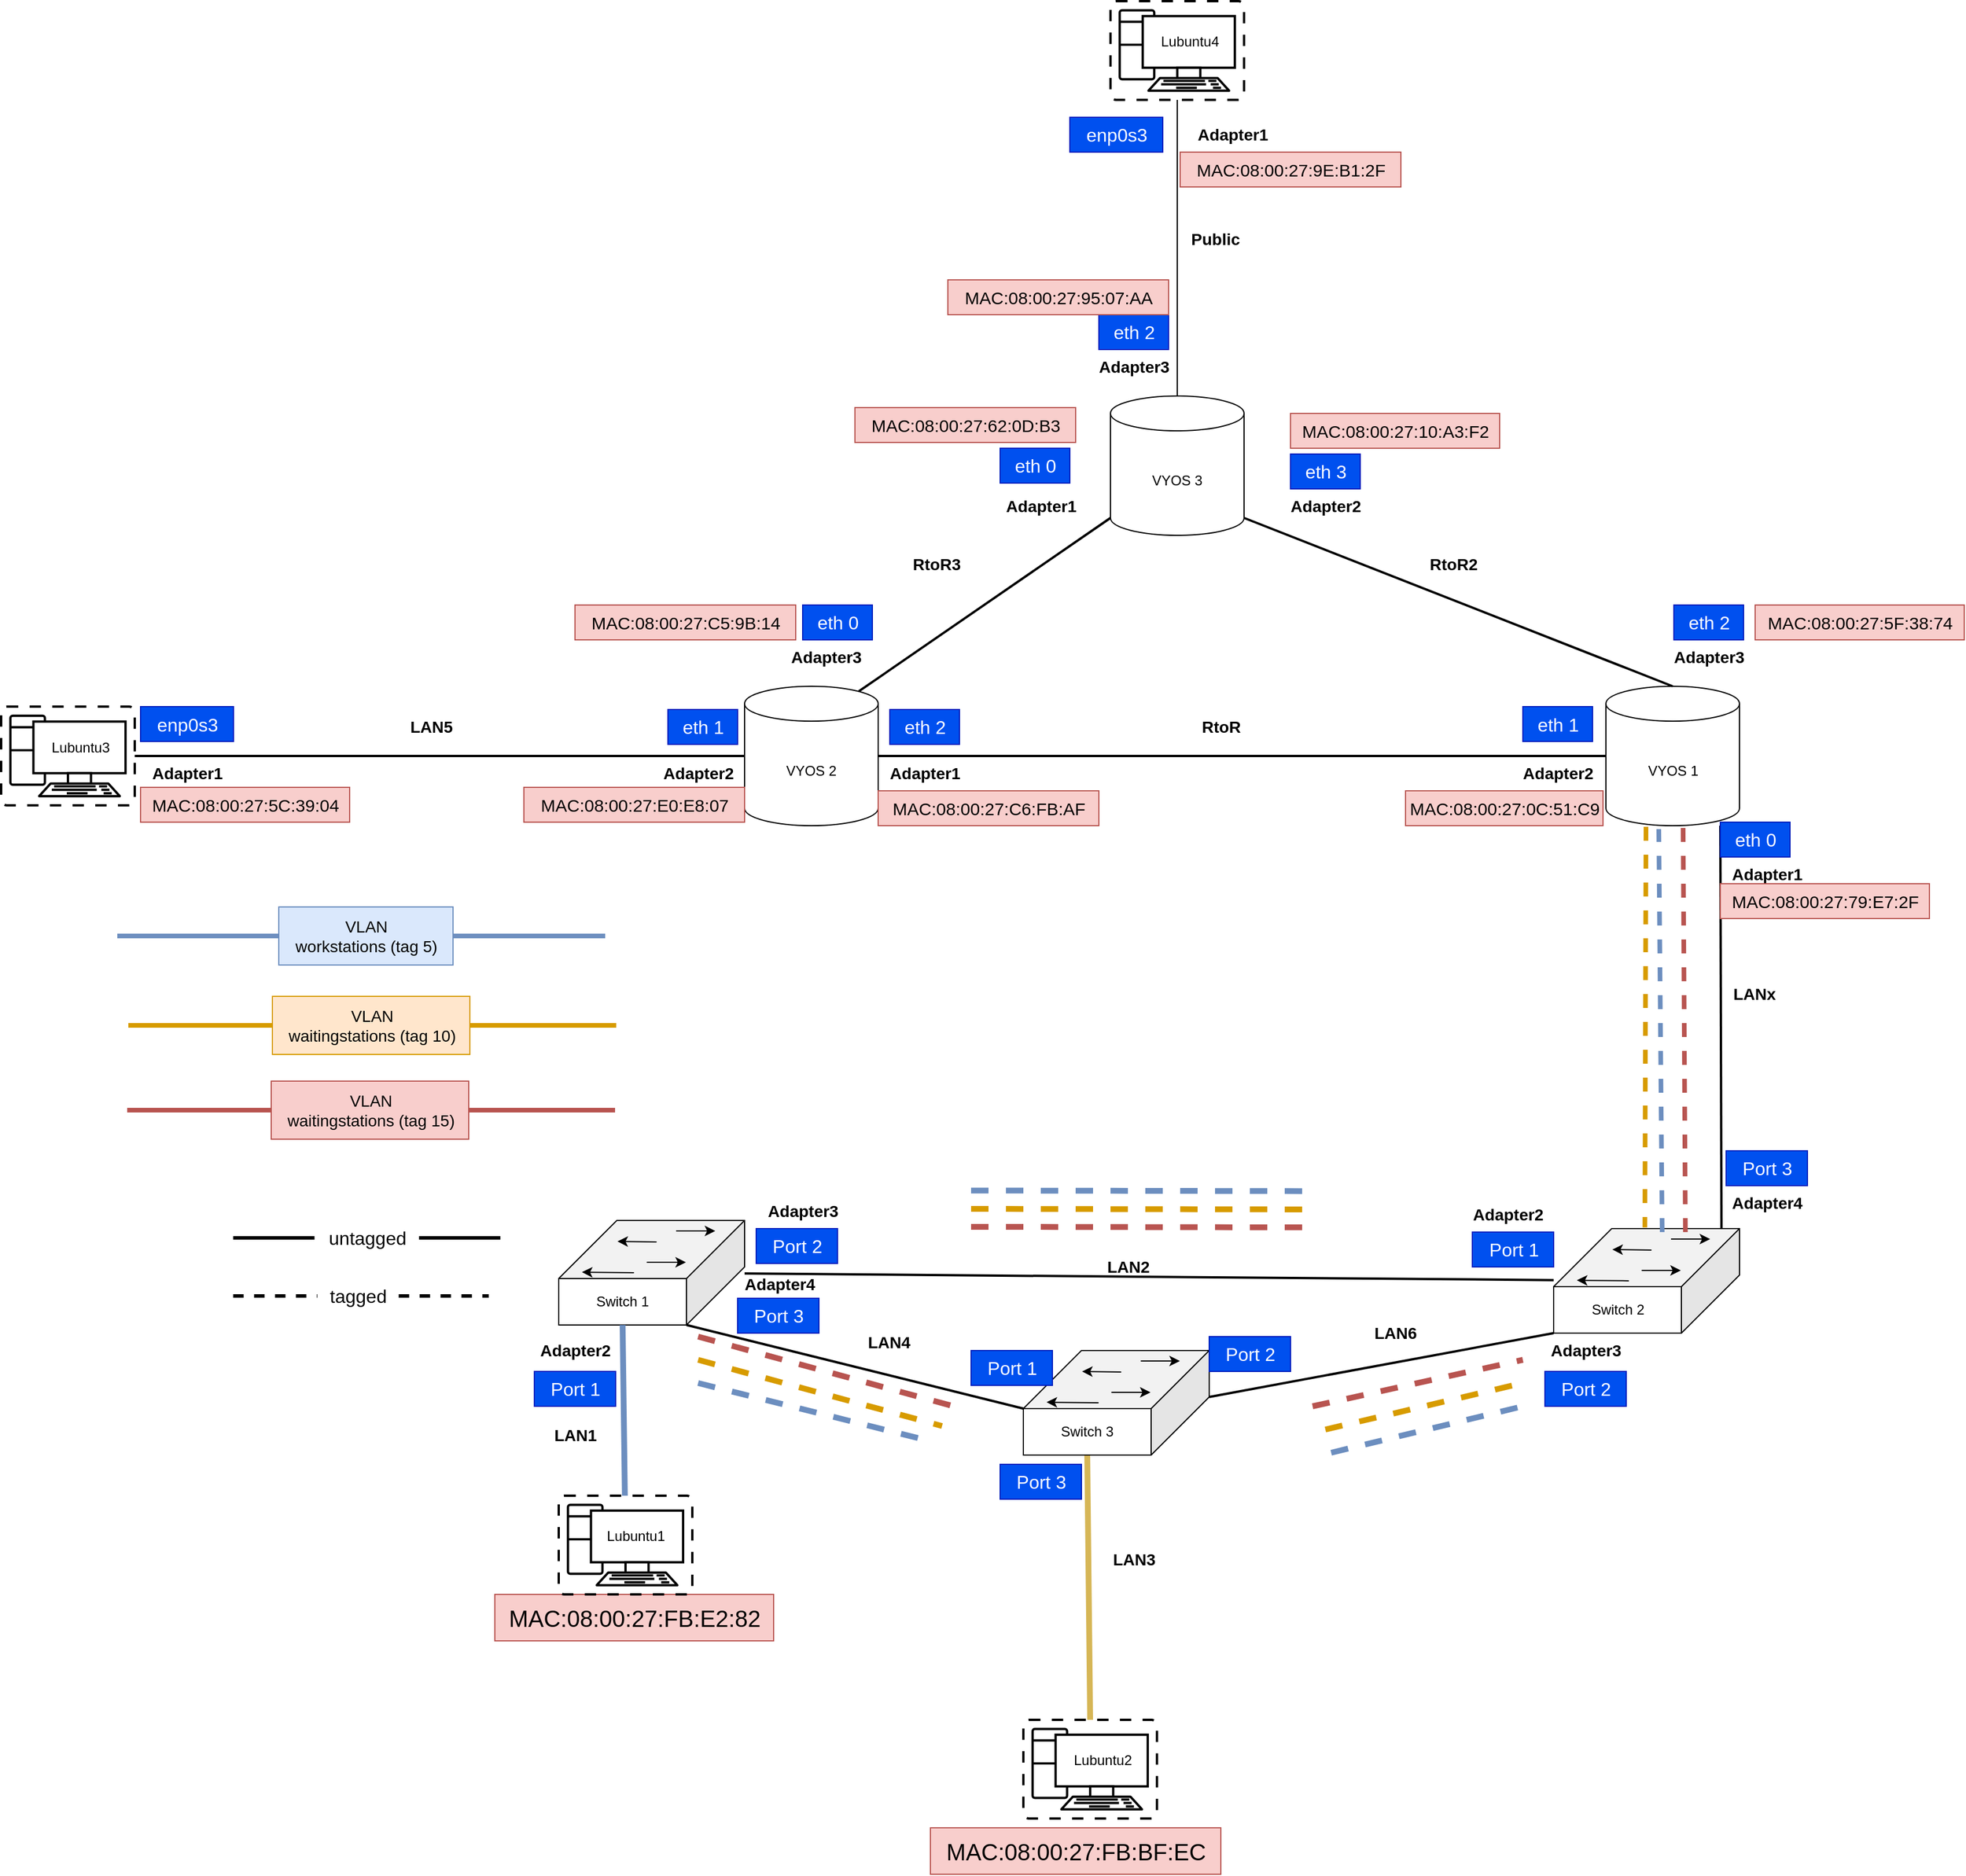 <mxfile version="20.7.4" type="device"><diagram id="zlE7EfHC3uJZHTirEJk4" name="Sivu-1"><mxGraphModel dx="4569" dy="3329" grid="1" gridSize="10" guides="1" tooltips="1" connect="1" arrows="1" fold="1" page="1" pageScale="1" pageWidth="827" pageHeight="1169" math="0" shadow="0"><root><mxCell id="0"/><mxCell id="1" parent="0"/><mxCell id="ue8Yyde07br9u-I7nfRF-29" value="" style="group;labelBackgroundColor=none;fillColor=none;gradientColor=none;" parent="1" vertex="1" connectable="0"><mxGeometry x="400" y="590" width="160" height="90" as="geometry"/></mxCell><mxCell id="ue8Yyde07br9u-I7nfRF-23" value="Switch 1" style="shape=cube;whiteSpace=wrap;html=1;boundedLbl=1;backgroundOutline=1;darkOpacity=0.05;darkOpacity2=0.1;fillStyle=auto;size=50;flipV=0;flipH=1;container=0;labelBackgroundColor=none;" parent="ue8Yyde07br9u-I7nfRF-29" vertex="1"><mxGeometry width="160" height="90" as="geometry"/></mxCell><mxCell id="ue8Yyde07br9u-I7nfRF-24" value="" style="endArrow=classic;html=1;labelBackgroundColor=none;fontColor=default;" parent="ue8Yyde07br9u-I7nfRF-29" edge="1"><mxGeometry width="50" height="50" relative="1" as="geometry"><mxPoint x="64.74" y="44.95" as="sourcePoint"/><mxPoint x="20.003" y="44.5" as="targetPoint"/></mxGeometry></mxCell><mxCell id="ue8Yyde07br9u-I7nfRF-25" value="" style="endArrow=classic;html=1;labelBackgroundColor=none;fontColor=default;" parent="ue8Yyde07br9u-I7nfRF-29" edge="1"><mxGeometry width="50" height="50" relative="1" as="geometry"><mxPoint x="75.789" y="36" as="sourcePoint"/><mxPoint x="109.474" y="36" as="targetPoint"/></mxGeometry></mxCell><mxCell id="ue8Yyde07br9u-I7nfRF-26" value="" style="endArrow=classic;html=1;labelBackgroundColor=none;fontColor=default;" parent="ue8Yyde07br9u-I7nfRF-29" edge="1"><mxGeometry width="50" height="50" relative="1" as="geometry"><mxPoint x="84.211" y="18.45" as="sourcePoint"/><mxPoint x="50.526" y="18" as="targetPoint"/></mxGeometry></mxCell><mxCell id="ue8Yyde07br9u-I7nfRF-27" value="" style="endArrow=classic;html=1;labelBackgroundColor=none;fontColor=default;" parent="ue8Yyde07br9u-I7nfRF-29" edge="1"><mxGeometry width="50" height="50" relative="1" as="geometry"><mxPoint x="101.053" y="9" as="sourcePoint"/><mxPoint x="134.737" y="9" as="targetPoint"/></mxGeometry></mxCell><mxCell id="ue8Yyde07br9u-I7nfRF-31" value="" style="endArrow=none;html=1;entryX=0;entryY=0;entryDx=105;entryDy=90;entryPerimeter=0;labelBackgroundColor=none;fontColor=default;fillColor=#dae8fc;strokeColor=#6c8ebf;strokeWidth=5;" parent="1" source="ue8Yyde07br9u-I7nfRF-30" target="ue8Yyde07br9u-I7nfRF-23" edge="1"><mxGeometry width="50" height="50" relative="1" as="geometry"><mxPoint x="561.5" y="757" as="sourcePoint"/><mxPoint x="611.5" y="707" as="targetPoint"/></mxGeometry></mxCell><mxCell id="ue8Yyde07br9u-I7nfRF-32" value="" style="group;labelBackgroundColor=none;fillColor=none;gradientColor=none;" parent="1" vertex="1" connectable="0"><mxGeometry x="1256.5" y="597" width="160" height="90" as="geometry"/></mxCell><mxCell id="ue8Yyde07br9u-I7nfRF-33" value="Switch 2" style="shape=cube;whiteSpace=wrap;html=1;boundedLbl=1;backgroundOutline=1;darkOpacity=0.05;darkOpacity2=0.1;fillStyle=auto;size=50;flipV=0;flipH=1;container=0;labelBackgroundColor=none;" parent="ue8Yyde07br9u-I7nfRF-32" vertex="1"><mxGeometry width="160" height="90" as="geometry"/></mxCell><mxCell id="ue8Yyde07br9u-I7nfRF-34" value="" style="endArrow=classic;html=1;labelBackgroundColor=none;fontColor=default;" parent="ue8Yyde07br9u-I7nfRF-32" edge="1"><mxGeometry width="50" height="50" relative="1" as="geometry"><mxPoint x="64.74" y="44.95" as="sourcePoint"/><mxPoint x="20.003" y="44.5" as="targetPoint"/></mxGeometry></mxCell><mxCell id="ue8Yyde07br9u-I7nfRF-35" value="" style="endArrow=classic;html=1;labelBackgroundColor=none;fontColor=default;" parent="ue8Yyde07br9u-I7nfRF-32" edge="1"><mxGeometry width="50" height="50" relative="1" as="geometry"><mxPoint x="75.789" y="36" as="sourcePoint"/><mxPoint x="109.474" y="36" as="targetPoint"/></mxGeometry></mxCell><mxCell id="ue8Yyde07br9u-I7nfRF-36" value="" style="endArrow=classic;html=1;labelBackgroundColor=none;fontColor=default;" parent="ue8Yyde07br9u-I7nfRF-32" edge="1"><mxGeometry width="50" height="50" relative="1" as="geometry"><mxPoint x="84.211" y="18.45" as="sourcePoint"/><mxPoint x="50.526" y="18" as="targetPoint"/></mxGeometry></mxCell><mxCell id="ue8Yyde07br9u-I7nfRF-37" value="" style="endArrow=classic;html=1;labelBackgroundColor=none;fontColor=default;" parent="ue8Yyde07br9u-I7nfRF-32" edge="1"><mxGeometry width="50" height="50" relative="1" as="geometry"><mxPoint x="101.053" y="9" as="sourcePoint"/><mxPoint x="134.737" y="9" as="targetPoint"/></mxGeometry></mxCell><mxCell id="ue8Yyde07br9u-I7nfRF-38" value="" style="endArrow=none;html=1;labelBackgroundColor=none;fontColor=default;strokeWidth=2;startArrow=none;" parent="1" source="ue8Yyde07br9u-I7nfRF-23" target="ue8Yyde07br9u-I7nfRF-33" edge="1"><mxGeometry width="50" height="50" relative="1" as="geometry"><mxPoint x="759" y="667" as="sourcePoint"/><mxPoint x="819" y="637" as="targetPoint"/></mxGeometry></mxCell><mxCell id="ue8Yyde07br9u-I7nfRF-39" value="LAN1" style="text;html=1;align=center;verticalAlign=middle;resizable=0;points=[];autosize=1;strokeColor=none;fillColor=none;rotation=0;fontSize=14;fontStyle=1" parent="1" vertex="1"><mxGeometry x="384" y="760" width="60" height="30" as="geometry"/></mxCell><mxCell id="ue8Yyde07br9u-I7nfRF-41" value="LAN2" style="text;html=1;align=center;verticalAlign=middle;resizable=0;points=[];autosize=1;strokeColor=none;fillColor=none;rotation=0;fontStyle=1;fontSize=14;" parent="1" vertex="1"><mxGeometry x="860" y="615" width="60" height="30" as="geometry"/></mxCell><mxCell id="ue8Yyde07br9u-I7nfRF-42" value="LAN3" style="text;html=1;align=center;verticalAlign=middle;resizable=0;points=[];autosize=1;strokeColor=none;fillColor=none;rotation=0;fontSize=14;fontStyle=1" parent="1" vertex="1"><mxGeometry x="865" y="867" width="60" height="30" as="geometry"/></mxCell><mxCell id="ue8Yyde07br9u-I7nfRF-44" value="" style="endArrow=none;html=1;labelBackgroundColor=none;fontColor=default;exitX=0.5;exitY=0;exitDx=0;exitDy=0;exitPerimeter=0;strokeColor=#d6b656;strokeWidth=5;entryX=0;entryY=0;entryDx=105;entryDy=90;entryPerimeter=0;fillColor=#fff2cc;" parent="1" source="ue8Yyde07br9u-I7nfRF-43" target="E9EGdFYbZUYpMr5lSJD9-3" edge="1"><mxGeometry width="50" height="50" relative="1" as="geometry"><mxPoint x="950.692" y="787" as="sourcePoint"/><mxPoint x="909" y="677" as="targetPoint"/></mxGeometry></mxCell><mxCell id="ndm2QImlRM23zxdeq_3C-1" value="Adapter2" style="text;html=1;align=center;verticalAlign=middle;resizable=0;points=[];autosize=1;strokeColor=none;fillColor=none;fontSize=14;fontStyle=1" parent="1" vertex="1"><mxGeometry x="374" y="687" width="80" height="30" as="geometry"/></mxCell><mxCell id="ndm2QImlRM23zxdeq_3C-3" value="Adapter2" style="text;html=1;align=center;verticalAlign=middle;resizable=0;points=[];autosize=1;strokeColor=none;fillColor=none;strokeWidth=1;fontStyle=1;fontSize=14;" parent="1" vertex="1"><mxGeometry x="1176.5" y="570" width="80" height="30" as="geometry"/></mxCell><mxCell id="ndm2QImlRM23zxdeq_3C-4" value="Adapter3" style="text;html=1;align=center;verticalAlign=middle;resizable=0;points=[];autosize=1;strokeColor=none;fillColor=none;fontSize=14;fontStyle=1" parent="1" vertex="1"><mxGeometry x="1244" y="687" width="80" height="30" as="geometry"/></mxCell><mxCell id="J6bviwjaCZvH1x0gyfkd-2" value="VYOS 1" style="shape=cylinder3;whiteSpace=wrap;html=1;boundedLbl=1;backgroundOutline=1;size=15;direction=east;flipH=0;flipV=0;" parent="1" vertex="1"><mxGeometry x="1301.5" y="130" width="115" height="120" as="geometry"/></mxCell><mxCell id="J6bviwjaCZvH1x0gyfkd-3" value="" style="endArrow=none;html=1;rounded=0;strokeWidth=2;exitX=0.097;exitY=0;exitDx=0;exitDy=0;exitPerimeter=0;" parent="1" source="ue8Yyde07br9u-I7nfRF-33" edge="1"><mxGeometry width="50" height="50" relative="1" as="geometry"><mxPoint x="1400" y="590" as="sourcePoint"/><mxPoint x="1400" y="250" as="targetPoint"/></mxGeometry></mxCell><mxCell id="J6bviwjaCZvH1x0gyfkd-9" value="" style="endArrow=none;html=1;rounded=0;strokeWidth=4;startArrow=none;fillColor=#dae8fc;strokeColor=#6c8ebf;" parent="1" source="J6bviwjaCZvH1x0gyfkd-8" edge="1"><mxGeometry width="50" height="50" relative="1" as="geometry"><mxPoint x="104" y="355" as="sourcePoint"/><mxPoint x="440" y="345" as="targetPoint"/></mxGeometry></mxCell><mxCell id="J6bviwjaCZvH1x0gyfkd-8" value="VLAN&lt;br style=&quot;border-color: var(--border-color); font-size: 14px;&quot;&gt;workstations (tag 5)&lt;font color=&quot;#66b2ff&quot; style=&quot;font-size: 14px;&quot;&gt;&lt;br style=&quot;font-size: 14px;&quot;&gt;&lt;/font&gt;" style="text;html=1;align=center;verticalAlign=middle;resizable=0;points=[];autosize=1;rotation=0;strokeColor=#6c8ebf;fillColor=#dae8fc;fontSize=14;fontStyle=0" parent="1" vertex="1"><mxGeometry x="159" y="320" width="150" height="50" as="geometry"/></mxCell><mxCell id="J6bviwjaCZvH1x0gyfkd-10" value="" style="endArrow=none;html=1;rounded=0;strokeWidth=4;fillColor=#dae8fc;strokeColor=#6c8ebf;" parent="1" target="J6bviwjaCZvH1x0gyfkd-8" edge="1"><mxGeometry width="50" height="50" relative="1" as="geometry"><mxPoint x="20" y="345" as="sourcePoint"/><mxPoint x="354" y="355" as="targetPoint"/></mxGeometry></mxCell><mxCell id="J6bviwjaCZvH1x0gyfkd-6" value="Port 3" style="text;html=1;align=center;verticalAlign=middle;resizable=0;points=[];autosize=1;strokeColor=#001DBC;fillColor=#0050ef;fontSize=16;fontColor=#ffffff;" parent="1" vertex="1"><mxGeometry x="1405" y="530" width="70" height="30" as="geometry"/></mxCell><mxCell id="J6bviwjaCZvH1x0gyfkd-11" value="" style="endArrow=none;html=1;rounded=0;strokeWidth=3;fontSize=16;startArrow=none;" parent="1" source="J6bviwjaCZvH1x0gyfkd-15" edge="1"><mxGeometry width="50" height="50" relative="1" as="geometry"><mxPoint x="119.75" y="620" as="sourcePoint"/><mxPoint x="349.75" y="605" as="targetPoint"/></mxGeometry></mxCell><mxCell id="J6bviwjaCZvH1x0gyfkd-12" value="" style="endArrow=none;html=1;rounded=0;strokeWidth=3;fontSize=16;dashed=1;startArrow=none;" parent="1" source="J6bviwjaCZvH1x0gyfkd-13" edge="1"><mxGeometry width="50" height="50" relative="1" as="geometry"><mxPoint x="169.75" y="650" as="sourcePoint"/><mxPoint x="339.75" y="655" as="targetPoint"/></mxGeometry></mxCell><mxCell id="J6bviwjaCZvH1x0gyfkd-13" value="tagged" style="text;html=1;align=center;verticalAlign=middle;resizable=0;points=[];autosize=1;strokeColor=none;fillColor=none;fontSize=16;" parent="1" vertex="1"><mxGeometry x="192.25" y="640" width="70" height="30" as="geometry"/></mxCell><mxCell id="J6bviwjaCZvH1x0gyfkd-14" value="" style="endArrow=none;html=1;rounded=0;strokeWidth=3;fontSize=16;dashed=1;" parent="1" target="J6bviwjaCZvH1x0gyfkd-13" edge="1"><mxGeometry width="50" height="50" relative="1" as="geometry"><mxPoint x="119.75" y="655" as="sourcePoint"/><mxPoint x="299.75" y="650" as="targetPoint"/></mxGeometry></mxCell><mxCell id="J6bviwjaCZvH1x0gyfkd-15" value="untagged" style="text;html=1;align=center;verticalAlign=middle;resizable=0;points=[];autosize=1;strokeColor=none;fillColor=none;fontSize=16;" parent="1" vertex="1"><mxGeometry x="189.75" y="590" width="90" height="30" as="geometry"/></mxCell><mxCell id="J6bviwjaCZvH1x0gyfkd-16" value="" style="endArrow=none;html=1;rounded=0;strokeWidth=3;fontSize=16;" parent="1" target="J6bviwjaCZvH1x0gyfkd-15" edge="1"><mxGeometry width="50" height="50" relative="1" as="geometry"><mxPoint x="119.75" y="605" as="sourcePoint"/><mxPoint x="339.75" y="620" as="targetPoint"/></mxGeometry></mxCell><mxCell id="J6bviwjaCZvH1x0gyfkd-17" value="" style="endArrow=none;html=1;rounded=0;strokeWidth=5;fontSize=16;dashed=1;fillColor=#dae8fc;strokeColor=#6c8ebf;" parent="1" edge="1"><mxGeometry width="50" height="50" relative="1" as="geometry"><mxPoint x="755" y="564.23" as="sourcePoint"/><mxPoint x="1055" y="564.73" as="targetPoint"/></mxGeometry></mxCell><mxCell id="ndm2QImlRM23zxdeq_3C-2" value="Adapter3" style="text;html=1;align=center;verticalAlign=middle;resizable=0;points=[];autosize=1;strokeColor=none;fillColor=none;fontSize=14;fontStyle=1" parent="1" vertex="1"><mxGeometry x="570" y="567" width="80" height="30" as="geometry"/></mxCell><mxCell id="JPCEqutRIH1SWJ83ksFl-1" value="Port 2" style="text;html=1;align=center;verticalAlign=middle;resizable=0;points=[];autosize=1;strokeColor=#001DBC;fillColor=#0050ef;fontSize=16;fontColor=#ffffff;" parent="1" vertex="1"><mxGeometry x="570" y="597" width="70" height="30" as="geometry"/></mxCell><mxCell id="JPCEqutRIH1SWJ83ksFl-2" value="Port 1" style="text;html=1;align=center;verticalAlign=middle;resizable=0;points=[];autosize=1;strokeColor=#001DBC;fillColor=#0050ef;fontSize=16;fontColor=#ffffff;" parent="1" vertex="1"><mxGeometry x="1186.5" y="600" width="70" height="30" as="geometry"/></mxCell><mxCell id="JPCEqutRIH1SWJ83ksFl-3" value="Port 2" style="text;html=1;align=center;verticalAlign=middle;resizable=0;points=[];autosize=1;strokeColor=#001DBC;fillColor=#0050ef;fontSize=16;fontColor=#ffffff;" parent="1" vertex="1"><mxGeometry x="1249" y="720" width="70" height="30" as="geometry"/></mxCell><mxCell id="JPCEqutRIH1SWJ83ksFl-4" value="Port 1" style="text;html=1;align=center;verticalAlign=middle;resizable=0;points=[];autosize=1;strokeColor=#001DBC;fillColor=#0050ef;fontSize=16;fontColor=#ffffff;" parent="1" vertex="1"><mxGeometry x="379" y="720" width="70" height="30" as="geometry"/></mxCell><mxCell id="JPCEqutRIH1SWJ83ksFl-5" value="LANx" style="text;html=1;align=center;verticalAlign=middle;resizable=0;points=[];autosize=1;strokeColor=none;fillColor=none;rotation=0;fontSize=14;fontStyle=1" parent="1" vertex="1"><mxGeometry x="1399" y="380" width="60" height="30" as="geometry"/></mxCell><mxCell id="JPCEqutRIH1SWJ83ksFl-6" value="eth 0" style="text;html=1;align=center;verticalAlign=middle;resizable=0;points=[];autosize=1;strokeColor=#001DBC;fillColor=#0050ef;fontSize=16;fontColor=#ffffff;" parent="1" vertex="1"><mxGeometry x="1400" y="247" width="60" height="30" as="geometry"/></mxCell><mxCell id="JPCEqutRIH1SWJ83ksFl-7" value="Adapter1" style="text;html=1;align=center;verticalAlign=middle;resizable=0;points=[];autosize=1;strokeColor=none;fillColor=none;fontSize=14;fontStyle=1" parent="1" vertex="1"><mxGeometry x="1400" y="277" width="80" height="30" as="geometry"/></mxCell><mxCell id="JPCEqutRIH1SWJ83ksFl-9" value="Adapter4" style="text;html=1;align=center;verticalAlign=middle;resizable=0;points=[];autosize=1;strokeColor=none;fillColor=none;fontSize=14;fontStyle=1" parent="1" vertex="1"><mxGeometry x="1400" y="560" width="80" height="30" as="geometry"/></mxCell><mxCell id="XiwMGicvW3mbJrbPh-SS-1" value="" style="endArrow=none;html=1;rounded=0;strokeWidth=4;startArrow=none;fillColor=#ffe6cc;strokeColor=#d79b00;" parent="1" source="XiwMGicvW3mbJrbPh-SS-2" edge="1"><mxGeometry width="50" height="50" relative="1" as="geometry"><mxPoint x="113.5" y="432" as="sourcePoint"/><mxPoint x="449.5" y="422" as="targetPoint"/></mxGeometry></mxCell><mxCell id="XiwMGicvW3mbJrbPh-SS-2" value="VLAN&lt;br style=&quot;border-color: var(--border-color); font-size: 14px;&quot;&gt;waitingstations (tag 10)&lt;font color=&quot;#66b2ff&quot; style=&quot;font-size: 14px;&quot;&gt;&lt;br style=&quot;font-size: 14px;&quot;&gt;&lt;/font&gt;" style="text;html=1;align=center;verticalAlign=middle;resizable=0;points=[];autosize=1;rotation=0;strokeColor=#d79b00;fillColor=#ffe6cc;fontSize=14;fontStyle=0" parent="1" vertex="1"><mxGeometry x="153.5" y="397" width="170" height="50" as="geometry"/></mxCell><mxCell id="XiwMGicvW3mbJrbPh-SS-3" value="" style="endArrow=none;html=1;rounded=0;strokeWidth=4;fillColor=#ffe6cc;strokeColor=#d79b00;" parent="1" target="XiwMGicvW3mbJrbPh-SS-2" edge="1"><mxGeometry width="50" height="50" relative="1" as="geometry"><mxPoint x="29.5" y="422" as="sourcePoint"/><mxPoint x="363.5" y="432" as="targetPoint"/></mxGeometry></mxCell><mxCell id="XiwMGicvW3mbJrbPh-SS-4" value="" style="endArrow=none;html=1;rounded=0;strokeWidth=4;startArrow=none;fillColor=#f8cecc;strokeColor=#b85450;" parent="1" source="XiwMGicvW3mbJrbPh-SS-5" edge="1"><mxGeometry width="50" height="50" relative="1" as="geometry"><mxPoint x="112.5" y="505" as="sourcePoint"/><mxPoint x="448.5" y="495" as="targetPoint"/></mxGeometry></mxCell><mxCell id="XiwMGicvW3mbJrbPh-SS-5" value="VLAN&lt;br style=&quot;border-color: var(--border-color); font-size: 14px;&quot;&gt;waitingstations (tag 15)&lt;font color=&quot;#66b2ff&quot; style=&quot;font-size: 14px;&quot;&gt;&lt;br style=&quot;font-size: 14px;&quot;&gt;&lt;/font&gt;" style="text;html=1;align=center;verticalAlign=middle;resizable=0;points=[];autosize=1;rotation=0;strokeColor=#b85450;fillColor=#f8cecc;fontSize=14;fontStyle=0" parent="1" vertex="1"><mxGeometry x="152.5" y="470" width="170" height="50" as="geometry"/></mxCell><mxCell id="XiwMGicvW3mbJrbPh-SS-6" value="" style="endArrow=none;html=1;rounded=0;strokeWidth=4;fillColor=#f8cecc;strokeColor=#b85450;" parent="1" target="XiwMGicvW3mbJrbPh-SS-5" edge="1"><mxGeometry width="50" height="50" relative="1" as="geometry"><mxPoint x="28.5" y="495" as="sourcePoint"/><mxPoint x="362.5" y="505" as="targetPoint"/></mxGeometry></mxCell><mxCell id="XiwMGicvW3mbJrbPh-SS-7" value="" style="endArrow=none;html=1;rounded=0;strokeWidth=5;fontSize=16;dashed=1;fillColor=#ffe6cc;strokeColor=#d79b00;" parent="1" edge="1"><mxGeometry width="50" height="50" relative="1" as="geometry"><mxPoint x="755" y="580" as="sourcePoint"/><mxPoint x="1055" y="580.5" as="targetPoint"/></mxGeometry></mxCell><mxCell id="XiwMGicvW3mbJrbPh-SS-8" value="" style="endArrow=none;html=1;rounded=0;strokeWidth=5;fontSize=16;dashed=1;fillColor=#f8cecc;strokeColor=#b85450;" parent="1" edge="1"><mxGeometry width="50" height="50" relative="1" as="geometry"><mxPoint x="755" y="595.46" as="sourcePoint"/><mxPoint x="1055" y="595.96" as="targetPoint"/></mxGeometry></mxCell><mxCell id="XiwMGicvW3mbJrbPh-SS-9" value="" style="endArrow=none;html=1;rounded=0;strokeWidth=4;fontSize=16;dashed=1;fillColor=#ffe6cc;strokeColor=#d79b00;exitX=0.3;exitY=1.008;exitDx=0;exitDy=0;exitPerimeter=0;entryX=0.509;entryY=-0.011;entryDx=0;entryDy=0;entryPerimeter=0;" parent="1" source="J6bviwjaCZvH1x0gyfkd-2" target="ue8Yyde07br9u-I7nfRF-33" edge="1"><mxGeometry width="50" height="50" relative="1" as="geometry"><mxPoint x="980" y="469" as="sourcePoint"/><mxPoint x="1336" y="590" as="targetPoint"/></mxGeometry></mxCell><mxCell id="XiwMGicvW3mbJrbPh-SS-10" value="" style="endArrow=none;html=1;rounded=0;strokeWidth=4;fontSize=16;dashed=1;fillColor=#dae8fc;strokeColor=#6c8ebf;entryX=0.396;entryY=1.025;entryDx=0;entryDy=0;entryPerimeter=0;exitX=0.416;exitY=0.033;exitDx=0;exitDy=0;exitPerimeter=0;" parent="1" source="ue8Yyde07br9u-I7nfRF-33" target="J6bviwjaCZvH1x0gyfkd-2" edge="1"><mxGeometry width="50" height="50" relative="1" as="geometry"><mxPoint x="1350" y="580" as="sourcePoint"/><mxPoint x="1671.5" y="545" as="targetPoint"/></mxGeometry></mxCell><mxCell id="XiwMGicvW3mbJrbPh-SS-11" value="" style="endArrow=none;html=1;rounded=0;strokeWidth=4;fontSize=16;dashed=1;fillColor=#f8cecc;strokeColor=#b85450;exitX=0.291;exitY=0.033;exitDx=0;exitDy=0;exitPerimeter=0;entryX=0.578;entryY=1.017;entryDx=0;entryDy=0;entryPerimeter=0;" parent="1" source="ue8Yyde07br9u-I7nfRF-33" target="J6bviwjaCZvH1x0gyfkd-2" edge="1"><mxGeometry width="50" height="50" relative="1" as="geometry"><mxPoint x="1440" y="490" as="sourcePoint"/><mxPoint x="1740" y="490.5" as="targetPoint"/></mxGeometry></mxCell><mxCell id="qZ4aVcRVToyjHt0ArQ2o-1" value="VYOS 2" style="shape=cylinder3;whiteSpace=wrap;html=1;boundedLbl=1;backgroundOutline=1;size=15;direction=east;flipH=0;flipV=0;" parent="1" vertex="1"><mxGeometry x="560" y="130" width="115" height="120" as="geometry"/></mxCell><mxCell id="qZ4aVcRVToyjHt0ArQ2o-4" value="" style="group" parent="1" vertex="1" connectable="0"><mxGeometry x="-80" y="147.5" width="115" height="85" as="geometry"/></mxCell><mxCell id="qZ4aVcRVToyjHt0ArQ2o-2" value="" style="verticalAlign=top;verticalLabelPosition=bottom;labelPosition=center;align=center;html=1;outlineConnect=0;gradientDirection=north;strokeWidth=2;shape=mxgraph.networks.virtual_pc;fillStyle=auto;labelBackgroundColor=none;" parent="qZ4aVcRVToyjHt0ArQ2o-4" vertex="1"><mxGeometry width="115" height="85" as="geometry"/></mxCell><mxCell id="qZ4aVcRVToyjHt0ArQ2o-3" value="Lubuntu3" style="text;html=1;align=center;verticalAlign=middle;resizable=0;points=[];autosize=1;strokeColor=none;fillColor=none;" parent="qZ4aVcRVToyjHt0ArQ2o-4" vertex="1"><mxGeometry x="32.5" y="20" width="70" height="30" as="geometry"/></mxCell><mxCell id="qZ4aVcRVToyjHt0ArQ2o-5" value="" style="endArrow=none;html=1;rounded=0;strokeWidth=2;exitX=0;exitY=0.5;exitDx=0;exitDy=0;exitPerimeter=0;entryX=1;entryY=0.5;entryDx=0;entryDy=0;entryPerimeter=0;" parent="1" source="J6bviwjaCZvH1x0gyfkd-2" target="qZ4aVcRVToyjHt0ArQ2o-1" edge="1"><mxGeometry width="50" height="50" relative="1" as="geometry"><mxPoint x="950.98" y="438.5" as="sourcePoint"/><mxPoint x="950" y="91.5" as="targetPoint"/></mxGeometry></mxCell><mxCell id="qZ4aVcRVToyjHt0ArQ2o-6" value="" style="endArrow=none;html=1;rounded=0;strokeWidth=2;exitX=0;exitY=0.5;exitDx=0;exitDy=0;exitPerimeter=0;entryX=1;entryY=0.5;entryDx=0;entryDy=0;entryPerimeter=0;" parent="1" source="qZ4aVcRVToyjHt0ArQ2o-1" target="qZ4aVcRVToyjHt0ArQ2o-2" edge="1"><mxGeometry width="50" height="50" relative="1" as="geometry"><mxPoint x="690" y="280" as="sourcePoint"/><mxPoint x="333.5" y="280" as="targetPoint"/></mxGeometry></mxCell><mxCell id="qZ4aVcRVToyjHt0ArQ2o-7" value="Adapter2" style="text;html=1;align=center;verticalAlign=middle;resizable=0;points=[];autosize=1;strokeColor=none;fillColor=none;fontSize=14;fontStyle=1" parent="1" vertex="1"><mxGeometry x="1220" y="190" width="80" height="30" as="geometry"/></mxCell><mxCell id="qZ4aVcRVToyjHt0ArQ2o-9" value="Adapter1" style="text;html=1;align=center;verticalAlign=middle;resizable=0;points=[];autosize=1;strokeColor=none;fillColor=none;fontSize=14;fontStyle=1" parent="1" vertex="1"><mxGeometry x="40" y="190" width="80" height="30" as="geometry"/></mxCell><mxCell id="-4uVxbBt-snlw3OfHOqU-1" value="eth 1" style="text;html=1;align=center;verticalAlign=middle;resizable=0;points=[];autosize=1;strokeColor=#001DBC;fillColor=#0050ef;fontSize=16;fontColor=#ffffff;" parent="1" vertex="1"><mxGeometry x="1230" y="147.5" width="60" height="30" as="geometry"/></mxCell><mxCell id="-4uVxbBt-snlw3OfHOqU-2" value="RtoR" style="text;html=1;align=center;verticalAlign=middle;resizable=0;points=[];autosize=1;strokeColor=none;fillColor=none;rotation=0;fontSize=14;fontStyle=1" parent="1" vertex="1"><mxGeometry x="940" y="150" width="60" height="30" as="geometry"/></mxCell><mxCell id="-4uVxbBt-snlw3OfHOqU-3" value="MAC:08:00:27:0C:51:C9" style="text;html=1;align=center;verticalAlign=middle;resizable=1;points=[];autosize=1;strokeColor=#b85450;fillColor=#f8cecc;fontSize=15;movable=1;rotatable=1;deletable=1;editable=1;connectable=1;" parent="1" vertex="1"><mxGeometry x="1129" y="220" width="170" height="30" as="geometry"/></mxCell><mxCell id="-4uVxbBt-snlw3OfHOqU-5" value="MAC:08:00:27:C6:FB:AF" style="text;html=1;align=center;verticalAlign=middle;resizable=1;points=[];autosize=1;strokeColor=#b85450;fillColor=#f8cecc;fontSize=15;movable=1;rotatable=1;deletable=1;editable=1;connectable=1;" parent="1" vertex="1"><mxGeometry x="675" y="220" width="190" height="30" as="geometry"/></mxCell><mxCell id="-4uVxbBt-snlw3OfHOqU-6" value="Adapter1" style="text;html=1;align=center;verticalAlign=middle;resizable=0;points=[];autosize=1;strokeColor=none;fillColor=none;fontSize=14;fontStyle=1" parent="1" vertex="1"><mxGeometry x="675" y="190" width="80" height="30" as="geometry"/></mxCell><mxCell id="-4uVxbBt-snlw3OfHOqU-7" value="eth 2" style="text;html=1;align=center;verticalAlign=middle;resizable=0;points=[];autosize=1;strokeColor=#001DBC;fillColor=#0050ef;fontSize=16;fontColor=#ffffff;" parent="1" vertex="1"><mxGeometry x="685" y="150" width="60" height="30" as="geometry"/></mxCell><mxCell id="-4uVxbBt-snlw3OfHOqU-8" value="LAN5" style="text;html=1;align=center;verticalAlign=middle;resizable=0;points=[];autosize=1;strokeColor=none;fillColor=none;rotation=0;fontSize=14;fontStyle=1" parent="1" vertex="1"><mxGeometry x="260" y="150" width="60" height="30" as="geometry"/></mxCell><mxCell id="-4uVxbBt-snlw3OfHOqU-9" value="MAC:08:00:27:E0:E8:07" style="text;html=1;align=center;verticalAlign=middle;resizable=1;points=[];autosize=1;strokeColor=#b85450;fillColor=#f8cecc;fontSize=15;movable=1;rotatable=1;deletable=1;editable=1;connectable=1;" parent="1" vertex="1"><mxGeometry x="370" y="217" width="190" height="30" as="geometry"/></mxCell><mxCell id="-4uVxbBt-snlw3OfHOqU-10" value="Adapter2" style="text;html=1;align=center;verticalAlign=middle;resizable=0;points=[];autosize=1;strokeColor=none;fillColor=none;fontSize=14;fontStyle=1" parent="1" vertex="1"><mxGeometry x="480" y="190" width="80" height="30" as="geometry"/></mxCell><mxCell id="-4uVxbBt-snlw3OfHOqU-11" value="eth 1" style="text;html=1;align=center;verticalAlign=middle;resizable=0;points=[];autosize=1;strokeColor=#001DBC;fillColor=#0050ef;fontSize=16;fontColor=#ffffff;" parent="1" vertex="1"><mxGeometry x="494" y="150" width="60" height="30" as="geometry"/></mxCell><mxCell id="-4uVxbBt-snlw3OfHOqU-12" value="MAC:08:00:27:5C:39:04" style="text;html=1;align=center;verticalAlign=middle;resizable=1;points=[];autosize=1;strokeColor=#b85450;fillColor=#f8cecc;fontSize=15;movable=1;rotatable=1;deletable=1;editable=1;connectable=1;" parent="1" vertex="1"><mxGeometry x="40" y="217" width="180" height="30" as="geometry"/></mxCell><mxCell id="-4uVxbBt-snlw3OfHOqU-13" value="enp0s3" style="text;html=1;align=center;verticalAlign=middle;resizable=0;points=[];autosize=1;strokeColor=#001DBC;fillColor=#0050ef;fontSize=16;fontColor=#ffffff;" parent="1" vertex="1"><mxGeometry x="40" y="147.5" width="80" height="30" as="geometry"/></mxCell><mxCell id="8smRf6wNzCnVFZ2xUald-1" value="MAC:08:00:27:FB:E2:82" style="text;html=1;align=center;verticalAlign=middle;resizable=0;points=[];autosize=1;strokeColor=#b85450;fillColor=#f8cecc;fontSize=20;" parent="1" vertex="1"><mxGeometry x="345" y="912" width="240" height="40" as="geometry"/></mxCell><mxCell id="8smRf6wNzCnVFZ2xUald-4" value="MAC:08:00:27:79:E7:2F" style="text;html=1;align=center;verticalAlign=middle;resizable=1;points=[];autosize=1;strokeColor=#b85450;fillColor=#f8cecc;fontSize=15;movable=1;rotatable=1;deletable=1;editable=1;connectable=1;" parent="1" vertex="1"><mxGeometry x="1400" y="300" width="180" height="30" as="geometry"/></mxCell><mxCell id="E9EGdFYbZUYpMr5lSJD9-1" value="" style="group" parent="1" vertex="1" connectable="0"><mxGeometry x="720" y="1020" width="250" height="133" as="geometry"/></mxCell><mxCell id="ue8Yyde07br9u-I7nfRF-43" value="" style="verticalAlign=top;verticalLabelPosition=bottom;labelPosition=center;align=center;html=1;outlineConnect=0;gradientDirection=north;strokeWidth=2;shape=mxgraph.networks.virtual_pc;fillStyle=auto;labelBackgroundColor=none;" parent="E9EGdFYbZUYpMr5lSJD9-1" vertex="1"><mxGeometry x="80" width="115" height="85" as="geometry"/></mxCell><mxCell id="ue8Yyde07br9u-I7nfRF-49" value="Lubuntu2" style="text;html=1;align=center;verticalAlign=middle;resizable=0;points=[];autosize=1;strokeColor=none;fillColor=none;" parent="E9EGdFYbZUYpMr5lSJD9-1" vertex="1"><mxGeometry x="112.5" y="20" width="70" height="30" as="geometry"/></mxCell><mxCell id="8smRf6wNzCnVFZ2xUald-3" value="MAC:08:00:27:FB:BF:EC" style="text;html=1;align=center;verticalAlign=middle;resizable=0;points=[];autosize=1;strokeColor=#b85450;fillColor=#f8cecc;fontSize=20;" parent="E9EGdFYbZUYpMr5lSJD9-1" vertex="1"><mxGeometry y="93" width="250" height="40" as="geometry"/></mxCell><mxCell id="E9EGdFYbZUYpMr5lSJD9-2" value="" style="group;labelBackgroundColor=none;fillColor=none;gradientColor=none;" parent="1" vertex="1" connectable="0"><mxGeometry x="800" y="702" width="160" height="90" as="geometry"/></mxCell><mxCell id="E9EGdFYbZUYpMr5lSJD9-3" value="Switch 3" style="shape=cube;whiteSpace=wrap;html=1;boundedLbl=1;backgroundOutline=1;darkOpacity=0.05;darkOpacity2=0.1;fillStyle=auto;size=50;flipV=0;flipH=1;container=0;labelBackgroundColor=none;" parent="E9EGdFYbZUYpMr5lSJD9-2" vertex="1"><mxGeometry width="160" height="90" as="geometry"/></mxCell><mxCell id="E9EGdFYbZUYpMr5lSJD9-4" value="" style="endArrow=classic;html=1;labelBackgroundColor=none;fontColor=default;" parent="E9EGdFYbZUYpMr5lSJD9-2" edge="1"><mxGeometry width="50" height="50" relative="1" as="geometry"><mxPoint x="64.74" y="44.95" as="sourcePoint"/><mxPoint x="20.003" y="44.5" as="targetPoint"/></mxGeometry></mxCell><mxCell id="E9EGdFYbZUYpMr5lSJD9-5" value="" style="endArrow=classic;html=1;labelBackgroundColor=none;fontColor=default;" parent="E9EGdFYbZUYpMr5lSJD9-2" edge="1"><mxGeometry width="50" height="50" relative="1" as="geometry"><mxPoint x="75.789" y="36" as="sourcePoint"/><mxPoint x="109.474" y="36" as="targetPoint"/></mxGeometry></mxCell><mxCell id="E9EGdFYbZUYpMr5lSJD9-6" value="" style="endArrow=classic;html=1;labelBackgroundColor=none;fontColor=default;" parent="E9EGdFYbZUYpMr5lSJD9-2" edge="1"><mxGeometry width="50" height="50" relative="1" as="geometry"><mxPoint x="84.211" y="18.45" as="sourcePoint"/><mxPoint x="50.526" y="18" as="targetPoint"/></mxGeometry></mxCell><mxCell id="E9EGdFYbZUYpMr5lSJD9-7" value="" style="endArrow=classic;html=1;labelBackgroundColor=none;fontColor=default;" parent="E9EGdFYbZUYpMr5lSJD9-2" edge="1"><mxGeometry width="50" height="50" relative="1" as="geometry"><mxPoint x="101.053" y="9" as="sourcePoint"/><mxPoint x="134.737" y="9" as="targetPoint"/></mxGeometry></mxCell><mxCell id="E9EGdFYbZUYpMr5lSJD9-8" value="" style="endArrow=none;html=1;rounded=0;exitX=0;exitY=0;exitDx=160;exitDy=50;exitPerimeter=0;entryX=0;entryY=0;entryDx=50;entryDy=90;entryPerimeter=0;fontSize=11;strokeWidth=2;" parent="1" source="E9EGdFYbZUYpMr5lSJD9-3" target="ue8Yyde07br9u-I7nfRF-23" edge="1"><mxGeometry width="50" height="50" relative="1" as="geometry"><mxPoint x="690" y="560" as="sourcePoint"/><mxPoint x="740" y="510" as="targetPoint"/></mxGeometry></mxCell><mxCell id="E9EGdFYbZUYpMr5lSJD9-11" value="" style="endArrow=none;html=1;rounded=0;exitX=0;exitY=0;exitDx=0;exitDy=40;exitPerimeter=0;entryX=1;entryY=1;entryDx=0;entryDy=0;entryPerimeter=0;fontSize=11;strokeWidth=2;" parent="1" source="E9EGdFYbZUYpMr5lSJD9-3" target="ue8Yyde07br9u-I7nfRF-33" edge="1"><mxGeometry width="50" height="50" relative="1" as="geometry"><mxPoint x="780" y="772" as="sourcePoint"/><mxPoint x="614" y="697" as="targetPoint"/></mxGeometry></mxCell><mxCell id="E9EGdFYbZUYpMr5lSJD9-13" value="Port 3" style="text;html=1;align=center;verticalAlign=middle;resizable=0;points=[];autosize=1;strokeColor=#001DBC;fillColor=#0050ef;fontSize=16;fontColor=#ffffff;" parent="1" vertex="1"><mxGeometry x="780" y="800" width="70" height="30" as="geometry"/></mxCell><mxCell id="E9EGdFYbZUYpMr5lSJD9-14" value="Port 1" style="text;html=1;align=center;verticalAlign=middle;resizable=0;points=[];autosize=1;strokeColor=#001DBC;fillColor=#0050ef;fontSize=16;fontColor=#ffffff;" parent="1" vertex="1"><mxGeometry x="755" y="702" width="70" height="30" as="geometry"/></mxCell><mxCell id="E9EGdFYbZUYpMr5lSJD9-15" value="Port 2" style="text;html=1;align=center;verticalAlign=middle;resizable=0;points=[];autosize=1;strokeColor=#001DBC;fillColor=#0050ef;fontSize=16;fontColor=#ffffff;" parent="1" vertex="1"><mxGeometry x="960" y="690" width="70" height="30" as="geometry"/></mxCell><mxCell id="E9EGdFYbZUYpMr5lSJD9-16" value="LAN6" style="text;html=1;align=center;verticalAlign=middle;resizable=0;points=[];autosize=1;strokeColor=none;fillColor=none;rotation=0;fontSize=14;fontStyle=1" parent="1" vertex="1"><mxGeometry x="1090" y="672" width="60" height="30" as="geometry"/></mxCell><mxCell id="E9EGdFYbZUYpMr5lSJD9-17" value="LAN4" style="text;html=1;align=center;verticalAlign=middle;resizable=0;points=[];autosize=1;strokeColor=none;fillColor=none;rotation=0;fontSize=14;fontStyle=1" parent="1" vertex="1"><mxGeometry x="654" y="680" width="60" height="30" as="geometry"/></mxCell><mxCell id="E9EGdFYbZUYpMr5lSJD9-18" value="" style="endArrow=none;html=1;rounded=0;strokeWidth=5;fontSize=16;dashed=1;fillColor=#f8cecc;strokeColor=#b85450;" parent="1" edge="1"><mxGeometry width="50" height="50" relative="1" as="geometry"><mxPoint x="520" y="690" as="sourcePoint"/><mxPoint x="740" y="750" as="targetPoint"/></mxGeometry></mxCell><mxCell id="E9EGdFYbZUYpMr5lSJD9-19" value="" style="endArrow=none;html=1;rounded=0;strokeWidth=5;fontSize=16;dashed=1;fillColor=#ffe6cc;strokeColor=#d79b00;" parent="1" edge="1"><mxGeometry width="50" height="50" relative="1" as="geometry"><mxPoint x="520" y="710" as="sourcePoint"/><mxPoint x="730" y="767" as="targetPoint"/></mxGeometry></mxCell><mxCell id="E9EGdFYbZUYpMr5lSJD9-20" value="" style="endArrow=none;html=1;rounded=0;strokeWidth=5;fontSize=16;dashed=1;fillColor=#dae8fc;strokeColor=#6c8ebf;" parent="1" edge="1"><mxGeometry width="50" height="50" relative="1" as="geometry"><mxPoint x="520" y="730" as="sourcePoint"/><mxPoint x="720" y="780" as="targetPoint"/></mxGeometry></mxCell><mxCell id="E9EGdFYbZUYpMr5lSJD9-21" value="" style="endArrow=none;html=1;rounded=0;strokeWidth=5;fontSize=16;dashed=1;fillColor=#f8cecc;strokeColor=#b85450;" parent="1" edge="1"><mxGeometry width="50" height="50" relative="1" as="geometry"><mxPoint x="1049" y="750" as="sourcePoint"/><mxPoint x="1230" y="710" as="targetPoint"/></mxGeometry></mxCell><mxCell id="E9EGdFYbZUYpMr5lSJD9-22" value="" style="endArrow=none;html=1;rounded=0;strokeWidth=5;fontSize=16;dashed=1;fillColor=#ffe6cc;strokeColor=#d79b00;" parent="1" edge="1"><mxGeometry width="50" height="50" relative="1" as="geometry"><mxPoint x="1060" y="770" as="sourcePoint"/><mxPoint x="1230" y="730" as="targetPoint"/></mxGeometry></mxCell><mxCell id="E9EGdFYbZUYpMr5lSJD9-23" value="" style="endArrow=none;html=1;rounded=0;strokeWidth=5;fontSize=16;dashed=1;fillColor=#dae8fc;strokeColor=#6c8ebf;" parent="1" edge="1"><mxGeometry width="50" height="50" relative="1" as="geometry"><mxPoint x="1065" y="790" as="sourcePoint"/><mxPoint x="1230" y="750" as="targetPoint"/></mxGeometry></mxCell><mxCell id="P87OS9O_B1iSwkly8wXq-1" value="Port 3" style="text;html=1;align=center;verticalAlign=middle;resizable=0;points=[];autosize=1;strokeColor=#001DBC;fillColor=#0050ef;fontSize=16;fontColor=#ffffff;" parent="1" vertex="1"><mxGeometry x="554" y="657" width="70" height="30" as="geometry"/></mxCell><mxCell id="P87OS9O_B1iSwkly8wXq-2" value="Adapter4" style="text;html=1;align=center;verticalAlign=middle;resizable=0;points=[];autosize=1;strokeColor=none;fillColor=none;fontSize=14;fontStyle=1" parent="1" vertex="1"><mxGeometry x="550" y="630" width="80" height="30" as="geometry"/></mxCell><mxCell id="P87OS9O_B1iSwkly8wXq-3" value="" style="group" parent="1" vertex="1" connectable="0"><mxGeometry x="400" y="827" width="115" height="85" as="geometry"/></mxCell><mxCell id="ue8Yyde07br9u-I7nfRF-30" value="" style="verticalAlign=top;verticalLabelPosition=bottom;labelPosition=center;align=center;html=1;outlineConnect=0;gradientDirection=north;strokeWidth=2;shape=mxgraph.networks.virtual_pc;fillStyle=auto;labelBackgroundColor=none;" parent="P87OS9O_B1iSwkly8wXq-3" vertex="1"><mxGeometry width="115" height="85" as="geometry"/></mxCell><mxCell id="ue8Yyde07br9u-I7nfRF-48" value="Lubuntu1" style="text;html=1;align=center;verticalAlign=middle;resizable=0;points=[];autosize=1;strokeColor=none;fillColor=none;" parent="P87OS9O_B1iSwkly8wXq-3" vertex="1"><mxGeometry x="31" y="20" width="70" height="30" as="geometry"/></mxCell><mxCell id="YztKnn7l1XYNV6cmnInc-1" value="VYOS 3" style="shape=cylinder3;whiteSpace=wrap;html=1;boundedLbl=1;backgroundOutline=1;size=15;direction=east;flipH=0;flipV=0;" parent="1" vertex="1"><mxGeometry x="875" y="-120" width="115" height="120" as="geometry"/></mxCell><mxCell id="YztKnn7l1XYNV6cmnInc-2" value="eth 2" style="text;html=1;align=center;verticalAlign=middle;resizable=0;points=[];autosize=1;strokeColor=#001DBC;fillColor=#0050ef;fontSize=16;fontColor=#ffffff;" parent="1" vertex="1"><mxGeometry x="1360" y="60" width="60" height="30" as="geometry"/></mxCell><mxCell id="YztKnn7l1XYNV6cmnInc-3" value="eth 0" style="text;html=1;align=center;verticalAlign=middle;resizable=0;points=[];autosize=1;strokeColor=#001DBC;fillColor=#0050ef;fontSize=16;fontColor=#ffffff;" parent="1" vertex="1"><mxGeometry x="610" y="60" width="60" height="30" as="geometry"/></mxCell><mxCell id="YztKnn7l1XYNV6cmnInc-4" value="eth 3" style="text;html=1;align=center;verticalAlign=middle;resizable=0;points=[];autosize=1;strokeColor=#001DBC;fillColor=#0050ef;fontSize=16;fontColor=#ffffff;" parent="1" vertex="1"><mxGeometry x="1030" y="-70" width="60" height="30" as="geometry"/></mxCell><mxCell id="YztKnn7l1XYNV6cmnInc-5" value="eth 0" style="text;html=1;align=center;verticalAlign=middle;resizable=0;points=[];autosize=1;strokeColor=#001DBC;fillColor=#0050ef;fontSize=16;fontColor=#ffffff;" parent="1" vertex="1"><mxGeometry x="780" y="-75" width="60" height="30" as="geometry"/></mxCell><mxCell id="YztKnn7l1XYNV6cmnInc-6" value="" style="endArrow=none;html=1;rounded=0;strokeWidth=2;exitX=0.5;exitY=0;exitDx=0;exitDy=0;exitPerimeter=0;entryX=1;entryY=1;entryDx=0;entryDy=-15;entryPerimeter=0;" parent="1" source="J6bviwjaCZvH1x0gyfkd-2" target="YztKnn7l1XYNV6cmnInc-1" edge="1"><mxGeometry width="50" height="50" relative="1" as="geometry"><mxPoint x="1491.5" y="-30" as="sourcePoint"/><mxPoint x="865" y="-30" as="targetPoint"/></mxGeometry></mxCell><mxCell id="YztKnn7l1XYNV6cmnInc-7" value="" style="endArrow=none;html=1;rounded=0;strokeWidth=2;exitX=0.855;exitY=0;exitDx=0;exitDy=4.35;exitPerimeter=0;entryX=0;entryY=1;entryDx=0;entryDy=-15;entryPerimeter=0;" parent="1" source="qZ4aVcRVToyjHt0ArQ2o-1" target="YztKnn7l1XYNV6cmnInc-1" edge="1"><mxGeometry width="50" height="50" relative="1" as="geometry"><mxPoint x="940" y="95" as="sourcePoint"/><mxPoint x="561" y="-50" as="targetPoint"/></mxGeometry></mxCell><mxCell id="YztKnn7l1XYNV6cmnInc-8" value="RtoR2" style="text;html=1;align=center;verticalAlign=middle;resizable=0;points=[];autosize=1;strokeColor=none;fillColor=none;rotation=0;fontSize=14;fontStyle=1" parent="1" vertex="1"><mxGeometry x="1140" y="10" width="60" height="30" as="geometry"/></mxCell><mxCell id="YztKnn7l1XYNV6cmnInc-9" value="RtoR3" style="text;html=1;align=center;verticalAlign=middle;resizable=0;points=[];autosize=1;strokeColor=none;fillColor=none;rotation=0;fontSize=14;fontStyle=1" parent="1" vertex="1"><mxGeometry x="695" y="10" width="60" height="30" as="geometry"/></mxCell><mxCell id="YztKnn7l1XYNV6cmnInc-10" value="Adapter2" style="text;html=1;align=center;verticalAlign=middle;resizable=0;points=[];autosize=1;strokeColor=none;fillColor=none;fontSize=14;fontStyle=1" parent="1" vertex="1"><mxGeometry x="1020" y="-40" width="80" height="30" as="geometry"/></mxCell><mxCell id="YztKnn7l1XYNV6cmnInc-11" value="Adapter1" style="text;html=1;align=center;verticalAlign=middle;resizable=0;points=[];autosize=1;strokeColor=none;fillColor=none;fontSize=14;fontStyle=1" parent="1" vertex="1"><mxGeometry x="775" y="-40" width="80" height="30" as="geometry"/></mxCell><mxCell id="YztKnn7l1XYNV6cmnInc-12" value="Adapter3" style="text;html=1;align=center;verticalAlign=middle;resizable=0;points=[];autosize=1;strokeColor=none;fillColor=none;fontSize=14;fontStyle=1" parent="1" vertex="1"><mxGeometry x="590" y="90" width="80" height="30" as="geometry"/></mxCell><mxCell id="YztKnn7l1XYNV6cmnInc-13" value="Adapter3" style="text;html=1;align=center;verticalAlign=middle;resizable=0;points=[];autosize=1;strokeColor=none;fillColor=none;fontSize=14;fontStyle=1" parent="1" vertex="1"><mxGeometry x="1350" y="90" width="80" height="30" as="geometry"/></mxCell><mxCell id="YztKnn7l1XYNV6cmnInc-14" value="MAC:08:00:27:C5:9B:14" style="text;html=1;align=center;verticalAlign=middle;resizable=1;points=[];autosize=1;strokeColor=#b85450;fillColor=#f8cecc;fontSize=15;movable=1;rotatable=1;deletable=1;editable=1;connectable=1;" parent="1" vertex="1"><mxGeometry x="414" y="60" width="190" height="30" as="geometry"/></mxCell><mxCell id="YztKnn7l1XYNV6cmnInc-15" value="MAC:08:00:27:5F:38:74" style="text;html=1;align=center;verticalAlign=middle;resizable=1;points=[];autosize=1;strokeColor=#b85450;fillColor=#f8cecc;fontSize=15;movable=1;rotatable=1;deletable=1;editable=1;connectable=1;" parent="1" vertex="1"><mxGeometry x="1430" y="60" width="180" height="30" as="geometry"/></mxCell><mxCell id="YztKnn7l1XYNV6cmnInc-16" value="MAC:08:00:27:62:0D:B3" style="text;html=1;align=center;verticalAlign=middle;resizable=1;points=[];autosize=1;strokeColor=#b85450;fillColor=#f8cecc;fontSize=15;movable=1;rotatable=1;deletable=1;editable=1;connectable=1;" parent="1" vertex="1"><mxGeometry x="655" y="-110" width="190" height="30" as="geometry"/></mxCell><mxCell id="YztKnn7l1XYNV6cmnInc-17" value="MAC:08:00:27:10:A3:F2" style="text;html=1;align=center;verticalAlign=middle;resizable=1;points=[];autosize=1;strokeColor=#b85450;fillColor=#f8cecc;fontSize=15;movable=1;rotatable=1;deletable=1;editable=1;connectable=1;" parent="1" vertex="1"><mxGeometry x="1030" y="-105" width="180" height="30" as="geometry"/></mxCell><mxCell id="k8xqlCX9WBnOVgBCCINt-2" value="" style="group" parent="1" vertex="1" connectable="0"><mxGeometry x="875" y="-460" width="115" height="85" as="geometry"/></mxCell><mxCell id="k8xqlCX9WBnOVgBCCINt-3" value="" style="verticalAlign=top;verticalLabelPosition=bottom;labelPosition=center;align=center;html=1;outlineConnect=0;gradientDirection=north;strokeWidth=2;shape=mxgraph.networks.virtual_pc;fillStyle=auto;labelBackgroundColor=none;" parent="k8xqlCX9WBnOVgBCCINt-2" vertex="1"><mxGeometry width="115" height="85" as="geometry"/></mxCell><mxCell id="k8xqlCX9WBnOVgBCCINt-4" value="Lubuntu4" style="text;html=1;align=center;verticalAlign=middle;resizable=0;points=[];autosize=1;strokeColor=none;fillColor=none;" parent="k8xqlCX9WBnOVgBCCINt-2" vertex="1"><mxGeometry x="32.5" y="20" width="70" height="30" as="geometry"/></mxCell><mxCell id="k8xqlCX9WBnOVgBCCINt-5" value="" style="endArrow=none;html=1;rounded=0;entryX=0.5;entryY=1;entryDx=0;entryDy=0;entryPerimeter=0;exitX=0.5;exitY=0;exitDx=0;exitDy=0;exitPerimeter=0;" parent="1" source="YztKnn7l1XYNV6cmnInc-1" target="k8xqlCX9WBnOVgBCCINt-3" edge="1"><mxGeometry width="50" height="50" relative="1" as="geometry"><mxPoint x="912.5" y="-250" as="sourcePoint"/><mxPoint x="962.5" y="-300" as="targetPoint"/></mxGeometry></mxCell><mxCell id="k8xqlCX9WBnOVgBCCINt-6" value="enp0s3" style="text;html=1;align=center;verticalAlign=middle;resizable=0;points=[];autosize=1;strokeColor=#001DBC;fillColor=#0050ef;fontSize=16;fontColor=#ffffff;" parent="1" vertex="1"><mxGeometry x="840" y="-360" width="80" height="30" as="geometry"/></mxCell><mxCell id="k8xqlCX9WBnOVgBCCINt-7" value="MAC:08:00:27:9E:B1:2F" style="text;html=1;align=center;verticalAlign=middle;resizable=1;points=[];autosize=1;strokeColor=#b85450;fillColor=#f8cecc;fontSize=15;movable=1;rotatable=1;deletable=1;editable=1;connectable=1;" parent="1" vertex="1"><mxGeometry x="935" y="-330" width="190" height="30" as="geometry"/></mxCell><mxCell id="k8xqlCX9WBnOVgBCCINt-8" value="Adapter1" style="text;html=1;align=center;verticalAlign=middle;resizable=0;points=[];autosize=1;strokeColor=none;fillColor=none;fontSize=14;fontStyle=1" parent="1" vertex="1"><mxGeometry x="940" y="-360" width="80" height="30" as="geometry"/></mxCell><mxCell id="k8xqlCX9WBnOVgBCCINt-10" value="eth 2" style="text;html=1;align=center;verticalAlign=middle;resizable=0;points=[];autosize=1;strokeColor=#001DBC;fillColor=#0050ef;fontSize=16;fontColor=#ffffff;" parent="1" vertex="1"><mxGeometry x="865" y="-190" width="60" height="30" as="geometry"/></mxCell><mxCell id="k8xqlCX9WBnOVgBCCINt-11" value="MAC:08:00:27:95:07:AA" style="text;html=1;align=center;verticalAlign=middle;resizable=1;points=[];autosize=1;strokeColor=#b85450;fillColor=#f8cecc;fontSize=15;movable=1;rotatable=1;deletable=1;editable=1;connectable=1;" parent="1" vertex="1"><mxGeometry x="735" y="-220" width="190" height="30" as="geometry"/></mxCell><mxCell id="k8xqlCX9WBnOVgBCCINt-12" value="Adapter3" style="text;html=1;align=center;verticalAlign=middle;resizable=0;points=[];autosize=1;strokeColor=none;fillColor=none;fontSize=14;fontStyle=1" parent="1" vertex="1"><mxGeometry x="855" y="-160" width="80" height="30" as="geometry"/></mxCell><mxCell id="k8xqlCX9WBnOVgBCCINt-13" value="Public" style="text;html=1;align=center;verticalAlign=middle;resizable=0;points=[];autosize=1;strokeColor=none;fillColor=none;rotation=0;fontSize=14;fontStyle=1" parent="1" vertex="1"><mxGeometry x="930" y="-270" width="70" height="30" as="geometry"/></mxCell></root></mxGraphModel></diagram></mxfile>